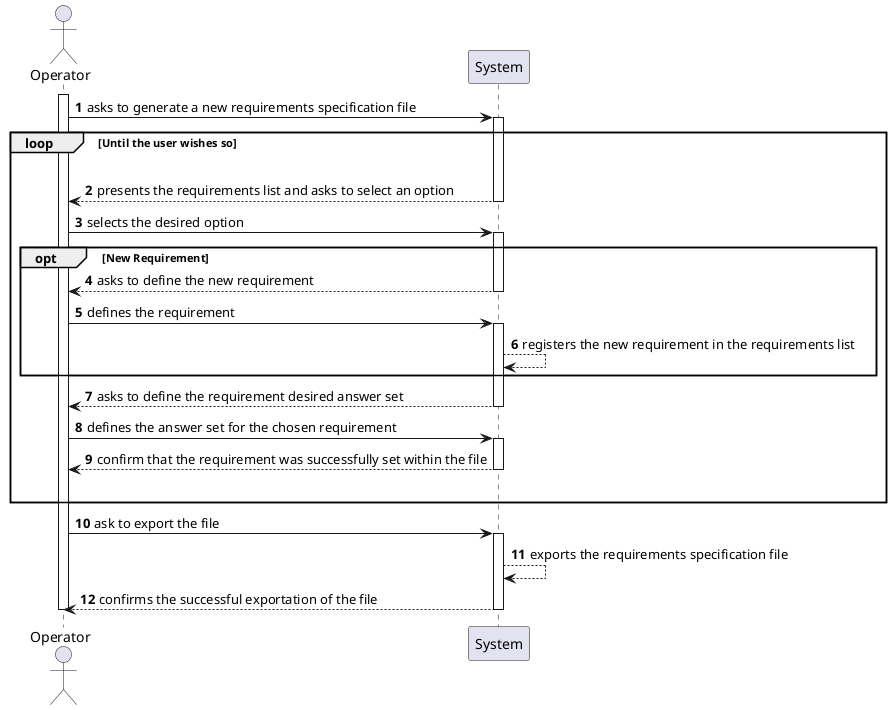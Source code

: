 @startuml US2003_SSD
autonumber

actor "Operator" as OP
participant "System" as SYS

activate OP

OP -> SYS : asks to generate a new requirements specification file

activate SYS


loop Until the user wishes so
|||
    SYS --> OP : presents the requirements list and asks to select an option
    deactivate SYS

    OP -> SYS : selects the desired option

    opt New Requirement

        activate SYS

        SYS --> OP : asks to define the new requirement
        deactivate SYS

        OP -> SYS : defines the requirement

        activate SYS

        SYS --> SYS : registers the new requirement in the requirements list

    end opt

        SYS --> OP : asks to define the requirement desired answer set
        deactivate SYS

        OP -> SYS : defines the answer set for the chosen requirement

        activate SYS

        SYS --> OP : confirm that the requirement was successfully set within the file
        deactivate SYS
|||
end loop

OP -> SYS : ask to export the file

activate SYS

SYS --> SYS : exports the requirements specification file

SYS --> OP : confirms the successful exportation of the file
deactivate SYS


deactivate OP

@enduml